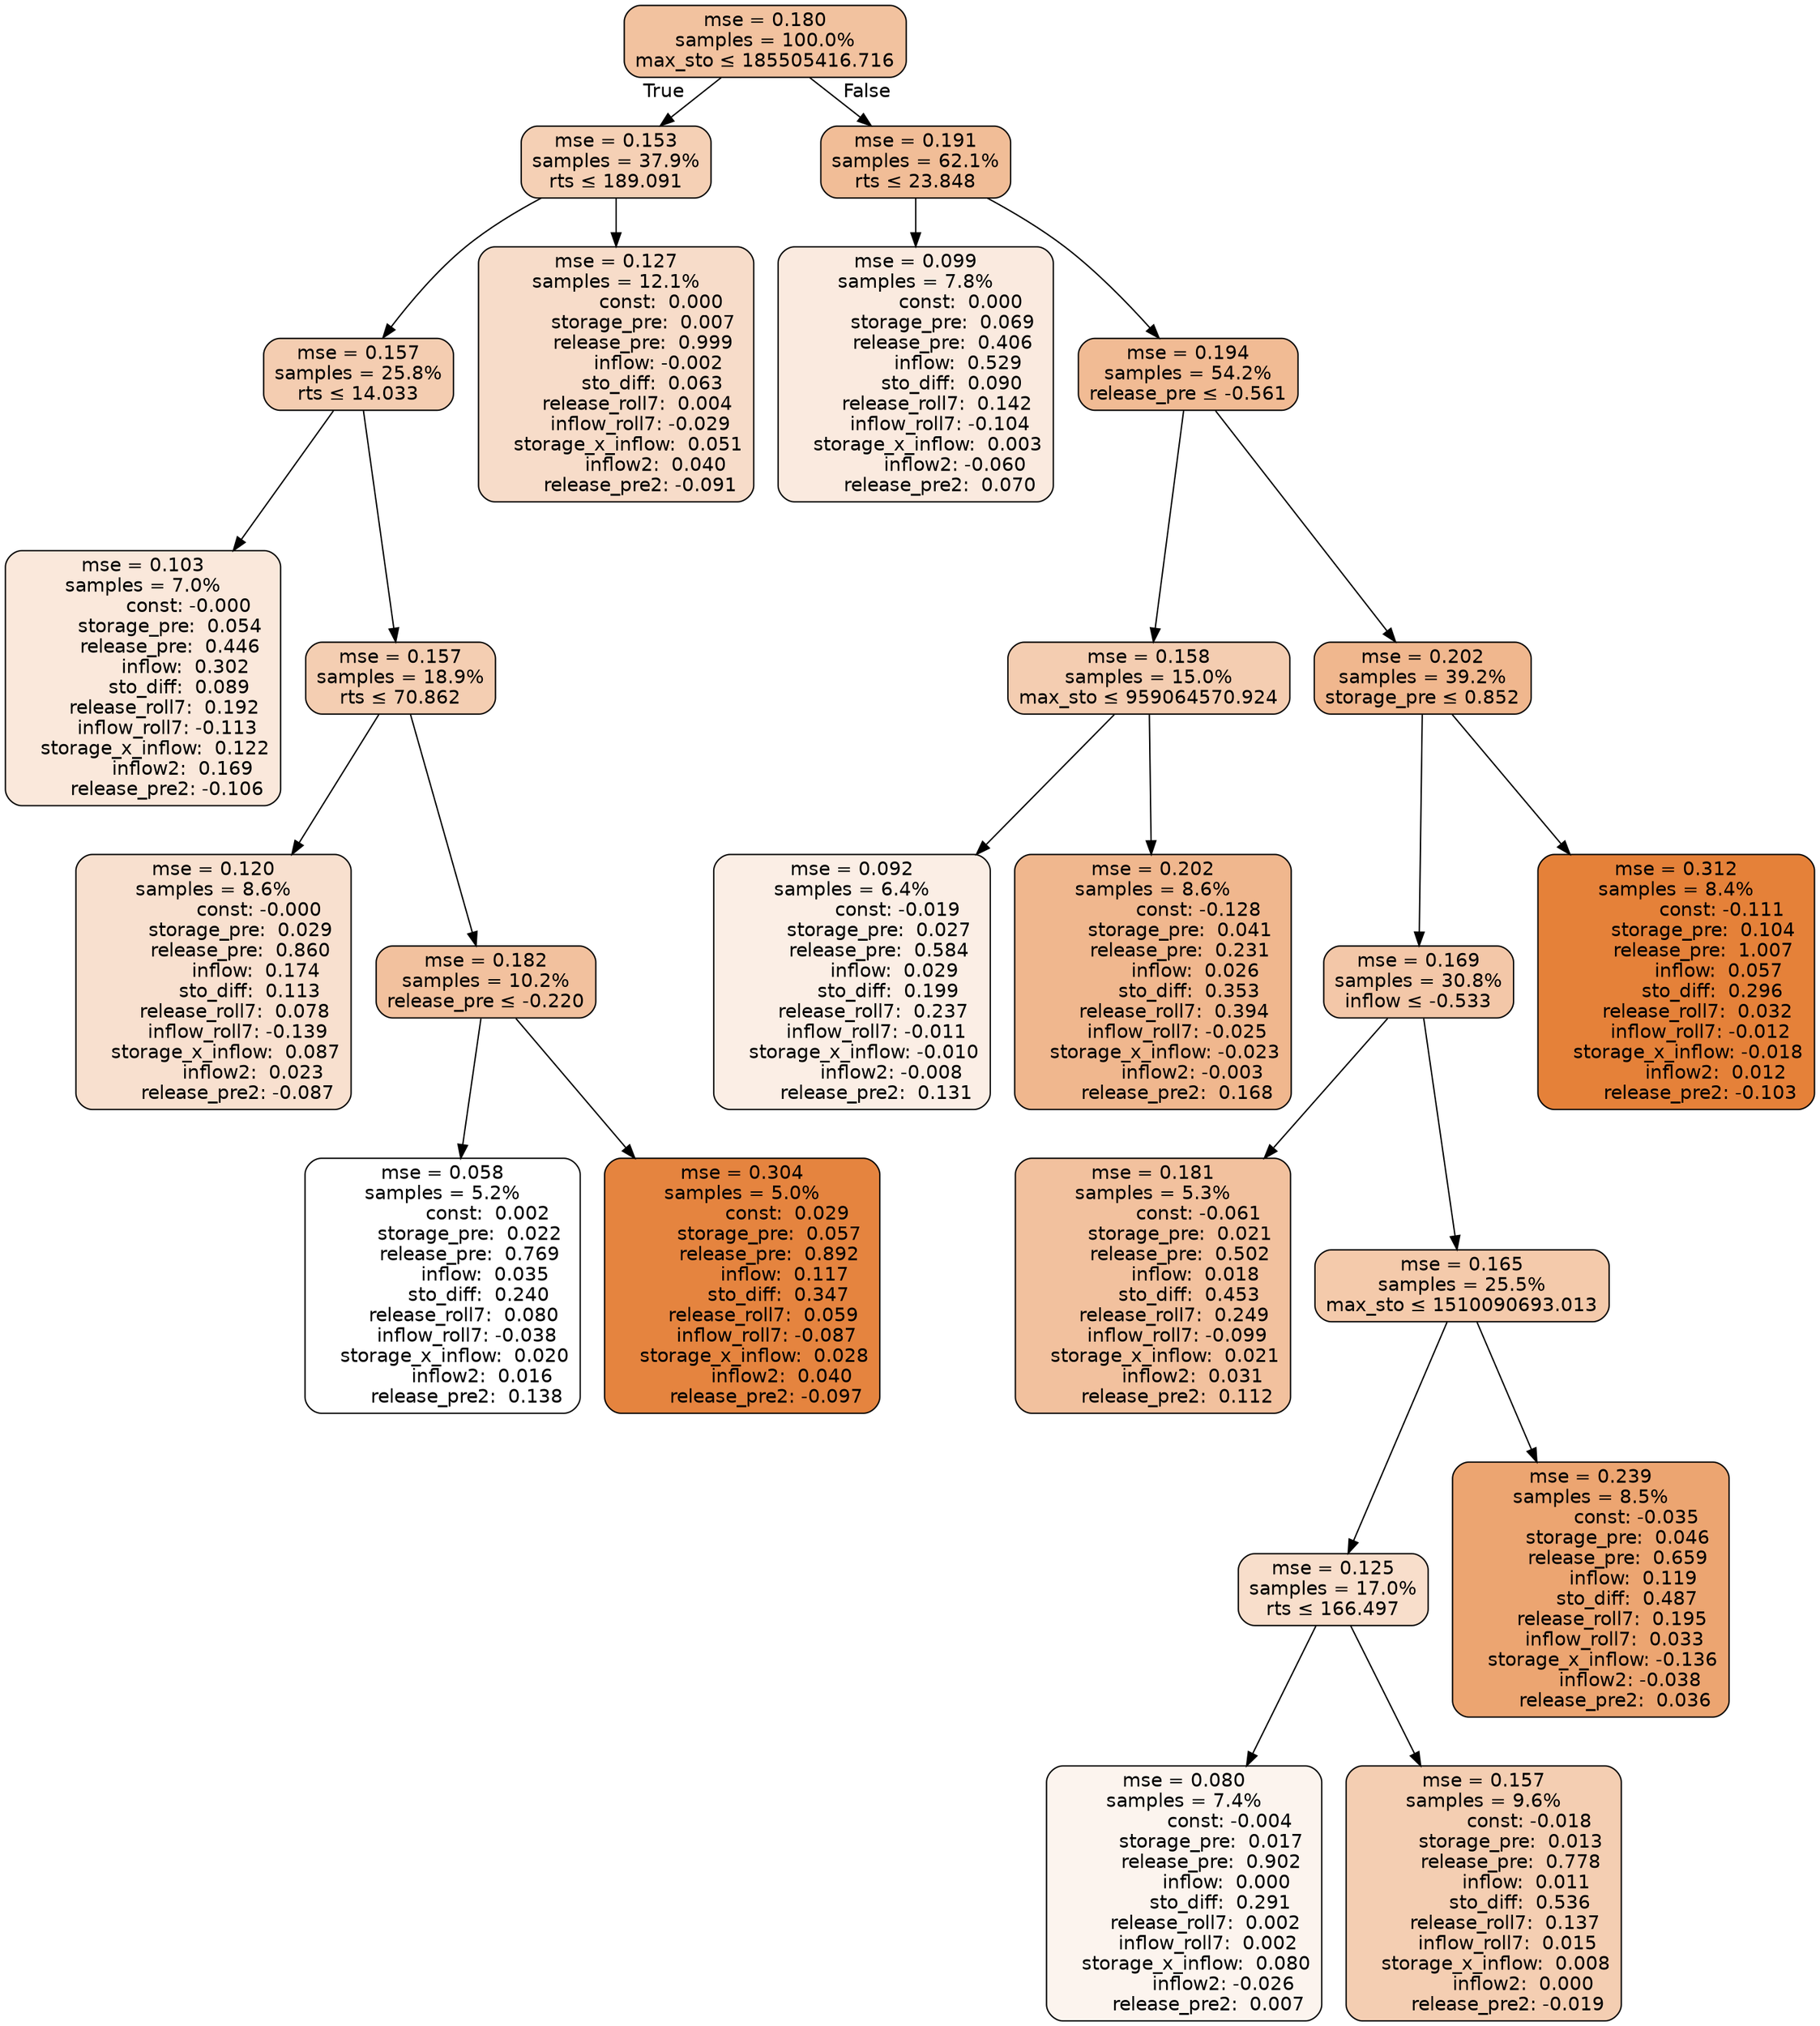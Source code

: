 digraph tree {
bgcolor="transparent"
node [shape=rectangle, style="filled, rounded", color="black", fontname=helvetica] ;
edge [fontname=helvetica] ;
	"0" [label="mse = 0.180
samples = 100.0%
max_sto &le; 185505416.716", fillcolor="#f2c29f"]
	"1" [label="mse = 0.153
samples = 37.9%
rts &le; 189.091", fillcolor="#f5d0b5"]
	"2" [label="mse = 0.157
samples = 25.8%
rts &le; 14.033", fillcolor="#f4cdb1"]
	"3" [label="mse = 0.103
samples = 7.0%
               const: -0.000
         storage_pre:  0.054
         release_pre:  0.446
              inflow:  0.302
            sto_diff:  0.089
       release_roll7:  0.192
        inflow_roll7: -0.113
    storage_x_inflow:  0.122
             inflow2:  0.169
        release_pre2: -0.106", fillcolor="#fae8db"]
	"4" [label="mse = 0.157
samples = 18.9%
rts &le; 70.862", fillcolor="#f4ceb2"]
	"5" [label="mse = 0.120
samples = 8.6%
               const: -0.000
         storage_pre:  0.029
         release_pre:  0.860
              inflow:  0.174
            sto_diff:  0.113
       release_roll7:  0.078
        inflow_roll7: -0.139
    storage_x_inflow:  0.087
             inflow2:  0.023
        release_pre2: -0.087", fillcolor="#f8e0cf"]
	"6" [label="mse = 0.182
samples = 10.2%
release_pre &le; -0.220", fillcolor="#f2c19e"]
	"7" [label="mse = 0.058
samples = 5.2%
               const:  0.002
         storage_pre:  0.022
         release_pre:  0.769
              inflow:  0.035
            sto_diff:  0.240
       release_roll7:  0.080
        inflow_roll7: -0.038
    storage_x_inflow:  0.020
             inflow2:  0.016
        release_pre2:  0.138", fillcolor="#ffffff"]
	"8" [label="mse = 0.304
samples = 5.0%
               const:  0.029
         storage_pre:  0.057
         release_pre:  0.892
              inflow:  0.117
            sto_diff:  0.347
       release_roll7:  0.059
        inflow_roll7: -0.087
    storage_x_inflow:  0.028
             inflow2:  0.040
        release_pre2: -0.097", fillcolor="#e5843f"]
	"9" [label="mse = 0.127
samples = 12.1%
               const:  0.000
         storage_pre:  0.007
         release_pre:  0.999
              inflow: -0.002
            sto_diff:  0.063
       release_roll7:  0.004
        inflow_roll7: -0.029
    storage_x_inflow:  0.051
             inflow2:  0.040
        release_pre2: -0.091", fillcolor="#f7dcc9"]
	"10" [label="mse = 0.191
samples = 62.1%
rts &le; 23.848", fillcolor="#f1bd97"]
	"11" [label="mse = 0.099
samples = 7.8%
               const:  0.000
         storage_pre:  0.069
         release_pre:  0.406
              inflow:  0.529
            sto_diff:  0.090
       release_roll7:  0.142
        inflow_roll7: -0.104
    storage_x_inflow:  0.003
             inflow2: -0.060
        release_pre2:  0.070", fillcolor="#faeadf"]
	"12" [label="mse = 0.194
samples = 54.2%
release_pre &le; -0.561", fillcolor="#f1bb94"]
	"13" [label="mse = 0.158
samples = 15.0%
max_sto &le; 959064570.924", fillcolor="#f4cdb1"]
	"14" [label="mse = 0.092
samples = 6.4%
               const: -0.019
         storage_pre:  0.027
         release_pre:  0.584
              inflow:  0.029
            sto_diff:  0.199
       release_roll7:  0.237
        inflow_roll7: -0.011
    storage_x_inflow: -0.010
             inflow2: -0.008
        release_pre2:  0.131", fillcolor="#fbeee5"]
	"15" [label="mse = 0.202
samples = 8.6%
               const: -0.128
         storage_pre:  0.041
         release_pre:  0.231
              inflow:  0.026
            sto_diff:  0.353
       release_roll7:  0.394
        inflow_roll7: -0.025
    storage_x_inflow: -0.023
             inflow2: -0.003
        release_pre2:  0.168", fillcolor="#f0b78e"]
	"16" [label="mse = 0.202
samples = 39.2%
storage_pre &le; 0.852", fillcolor="#f0b78e"]
	"17" [label="mse = 0.169
samples = 30.8%
inflow &le; -0.533", fillcolor="#f3c7a8"]
	"18" [label="mse = 0.181
samples = 5.3%
               const: -0.061
         storage_pre:  0.021
         release_pre:  0.502
              inflow:  0.018
            sto_diff:  0.453
       release_roll7:  0.249
        inflow_roll7: -0.099
    storage_x_inflow:  0.021
             inflow2:  0.031
        release_pre2:  0.112", fillcolor="#f2c19e"]
	"19" [label="mse = 0.165
samples = 25.5%
max_sto &le; 1510090693.013", fillcolor="#f4caab"]
	"20" [label="mse = 0.125
samples = 17.0%
rts &le; 166.497", fillcolor="#f8decb"]
	"21" [label="mse = 0.080
samples = 7.4%
               const: -0.004
         storage_pre:  0.017
         release_pre:  0.902
              inflow:  0.000
            sto_diff:  0.291
       release_roll7:  0.002
        inflow_roll7:  0.002
    storage_x_inflow:  0.080
             inflow2: -0.026
        release_pre2:  0.007", fillcolor="#fcf4ee"]
	"22" [label="mse = 0.157
samples = 9.6%
               const: -0.018
         storage_pre:  0.013
         release_pre:  0.778
              inflow:  0.011
            sto_diff:  0.536
       release_roll7:  0.137
        inflow_roll7:  0.015
    storage_x_inflow:  0.008
             inflow2:  0.000
        release_pre2: -0.019", fillcolor="#f4ceb2"]
	"23" [label="mse = 0.239
samples = 8.5%
               const: -0.035
         storage_pre:  0.046
         release_pre:  0.659
              inflow:  0.119
            sto_diff:  0.487
       release_roll7:  0.195
        inflow_roll7:  0.033
    storage_x_inflow: -0.136
             inflow2: -0.038
        release_pre2:  0.036", fillcolor="#eca571"]
	"24" [label="mse = 0.312
samples = 8.4%
               const: -0.111
         storage_pre:  0.104
         release_pre:  1.007
              inflow:  0.057
            sto_diff:  0.296
       release_roll7:  0.032
        inflow_roll7: -0.012
    storage_x_inflow: -0.018
             inflow2:  0.012
        release_pre2: -0.103", fillcolor="#e58139"]

	"0" -> "1" [labeldistance=2.5, labelangle=45, headlabel="True"]
	"1" -> "2"
	"2" -> "3"
	"2" -> "4"
	"4" -> "5"
	"4" -> "6"
	"6" -> "7"
	"6" -> "8"
	"1" -> "9"
	"0" -> "10" [labeldistance=2.5, labelangle=-45, headlabel="False"]
	"10" -> "11"
	"10" -> "12"
	"12" -> "13"
	"13" -> "14"
	"13" -> "15"
	"12" -> "16"
	"16" -> "17"
	"17" -> "18"
	"17" -> "19"
	"19" -> "20"
	"20" -> "21"
	"20" -> "22"
	"19" -> "23"
	"16" -> "24"
}
